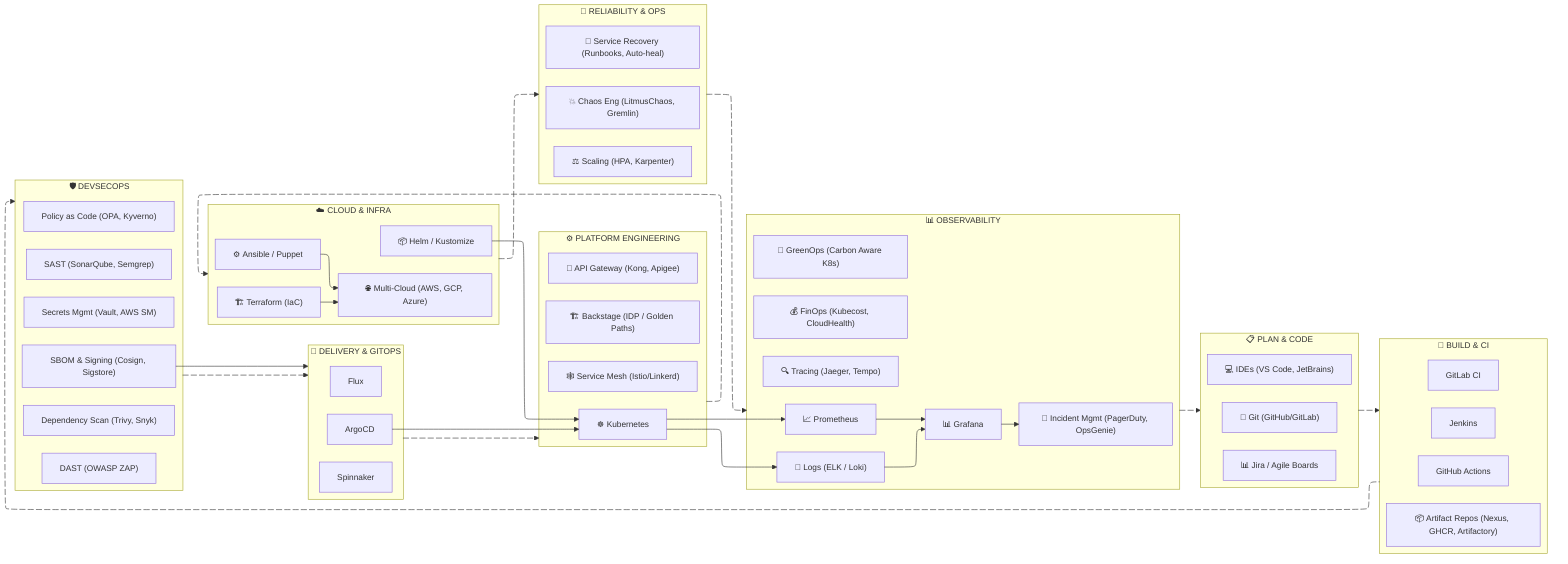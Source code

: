 ---
config:
  theme: default
  themeVariables:
    fontSize: 14px
  layout: elk
---
flowchart LR
 subgraph plan["📋 PLAN & CODE"]
        A1["🔀 Git (GitHub/GitLab)"]
        A2["📊 Jira / Agile Boards"]
        A3["💻 IDEs (VS Code, JetBrains)"]
  end
 subgraph ci["🚀 BUILD & CI"]
        B1["Jenkins"]
        B2["GitHub Actions"]
        B3["GitLab CI"]
        B4["📦 Artifact Repos (Nexus, GHCR, Artifactory)"]
  end
 subgraph security["🛡️ DEVSECOPS"]
        S1["SAST (SonarQube, Semgrep)"]
        S2["DAST (OWASP ZAP)"]
        S3["Dependency Scan (Trivy, Snyk)"]
        S4["SBOM & Signing (Cosign, Sigstore)"]
        S5["Secrets Mgmt (Vault, AWS SM)"]
        S6["Policy as Code (OPA, Kyverno)"]
  end
 subgraph cd["🚢 DELIVERY & GITOPS"]
        D1["ArgoCD"]
        D2["Flux"]
        D3["Spinnaker"]
  end
 subgraph platform["⚙️ PLATFORM ENGINEERING"]
        P1["☸️ Kubernetes"]
        P2["🕸️ Service Mesh (Istio/Linkerd)"]
        P3["🏗️ Backstage (IDP / Golden Paths)"]
        P4["🔐 API Gateway (Kong, Apigee)"]
  end
 subgraph infra["☁️ CLOUD & INFRA"]
        CL1["🌐 Multi-Cloud (AWS, GCP, Azure)"]
        CL2["🏗️ Terraform (IaC)"]
        CL3["⚙️ Ansible / Puppet"]
        CL4["📦 Helm / Kustomize"]
  end
 subgraph sre["🔧 RELIABILITY & OPS"]
        R1["💥 Chaos Eng (LitmusChaos, Gremlin)"]
        R2["⚖️ Scaling (HPA, Karpenter)"]
        R3["🔄 Service Recovery (Runbooks, Auto-heal)"]
  end
 subgraph monitoring["📊 OBSERVABILITY"]
        M1["📈 Prometheus"]
        M2["📊 Grafana"]
        M3["📝 Logs (ELK / Loki)"]
        M4["🔍 Tracing (Jaeger, Tempo)"]
        M5["🚨 Incident Mgmt (PagerDuty, OpsGenie)"]
        M6["💰 FinOps (Kubecost, CloudHealth)"]
        M7["🌱 GreenOps (Carbon Aware K8s)"]
  end
    plan L_plan_ci_0@--> ci
    ci L_ci_security_0@--> security
    security L_security_cd_0@--> cd
    cd L_cd_platform_0@--> platform
    platform L_platform_infra_0@--> infra
    infra L_infra_sre_0@--> sre
    sre L_sre_monitoring_0@--> monitoring
    monitoring L_monitoring_plan_0@--> plan
    S4 --> cd
    D1 --> P1
    CL2 --> CL1
    CL3 --> CL1
    CL4 --> P1
    P1 --> M1 & M3
    M1 --> M2
    M3 --> M2
    M2 --> M5
    L_plan_ci_0@{ animation: slow } 
    L_ci_security_0@{ animation: fast } 
    L_security_cd_0@{ animation: slow } 
    L_cd_platform_0@{ animation: slow } 
    L_platform_infra_0@{ animation: slow } 
    L_infra_sre_0@{ animation: slow } 
    L_sre_monitoring_0@{ animation: slow } 
    L_monitoring_plan_0@{ animation: slow }